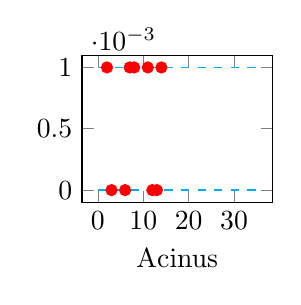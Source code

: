 \begin{tikzpicture}

\begin{axis}[
	width=0.33*\linewidth,
	xlabel={Acinus},
	%ylabel={Volume [\si{\centi\meter\cubed}]},
	axis on top,
	]
\addplot [red,only marks]
coordinates {
(0,nan) (1,nan) (2,0.001) (3,0.0) (4,nan) (5,nan) (6,0.0) (7,0.001) (8,0.001) (9,nan) (10,nan) (11,0.001) (12,0.0) (13,0.0) (14,0.001) (15,nan) (16,nan) (17,nan) (18,nan) (19,nan) (20,nan) (21,nan) (22,nan) (23,nan) (24,nan) (25,nan) (26,nan) (27,nan) (28,nan) (29,nan) (30,nan) (31,nan) 
};
\addplot [thick, cyan, dashed]
coordinates {
(0,0.0) (35,0.0) 
};
\addplot [cyan, dashed]
coordinates {
(0,0.001) (35,0.001) 
};
\addplot [cyan, dashed]
coordinates {
(0,-0.0) (35,-0.0) 
};

\end{axis}

\end{tikzpicture}